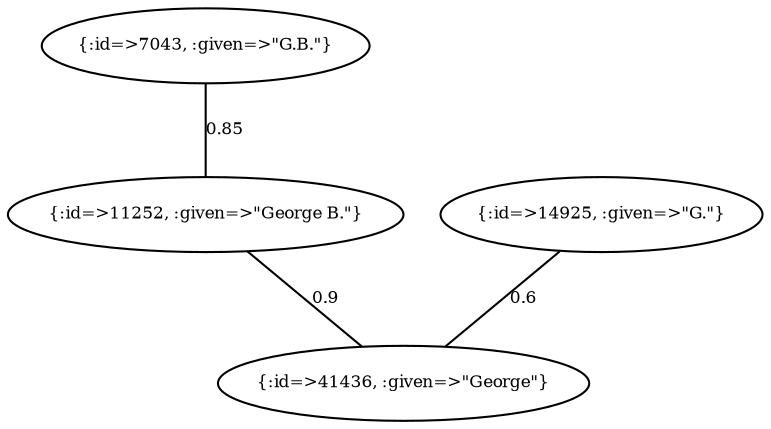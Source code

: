 graph Collector__WeightedGraph {
    "{:id=>7043, :given=>\"G.B.\"}" [
        fontsize = 8,
        label = "{:id=>7043, :given=>\"G.B.\"}"
    ]

    "{:id=>11252, :given=>\"George B.\"}" [
        fontsize = 8,
        label = "{:id=>11252, :given=>\"George B.\"}"
    ]

    "{:id=>14925, :given=>\"G.\"}" [
        fontsize = 8,
        label = "{:id=>14925, :given=>\"G.\"}"
    ]

    "{:id=>41436, :given=>\"George\"}" [
        fontsize = 8,
        label = "{:id=>41436, :given=>\"George\"}"
    ]

    "{:id=>7043, :given=>\"G.B.\"}" -- "{:id=>11252, :given=>\"George B.\"}" [
        fontsize = 8,
        label = 0.85
    ]

    "{:id=>11252, :given=>\"George B.\"}" -- "{:id=>41436, :given=>\"George\"}" [
        fontsize = 8,
        label = 0.9
    ]

    "{:id=>14925, :given=>\"G.\"}" -- "{:id=>41436, :given=>\"George\"}" [
        fontsize = 8,
        label = 0.6
    ]
}
